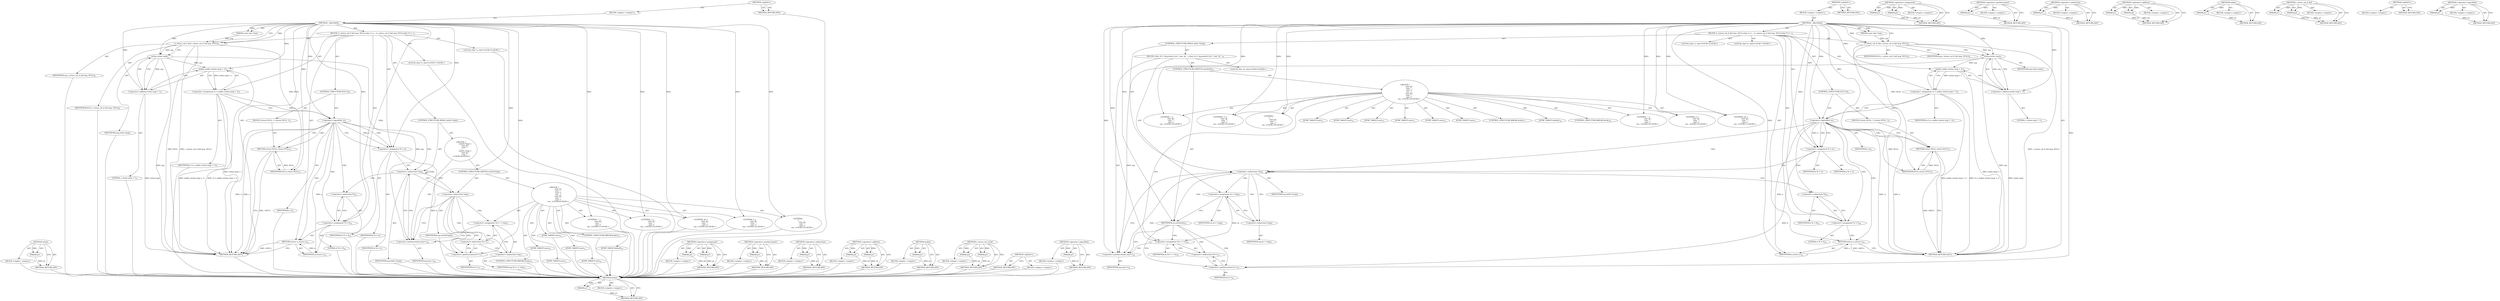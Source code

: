 digraph "&lt;operator&gt;.logicalNot" {
vulnerable_107 [label=<(METHOD,strlen)>];
vulnerable_108 [label=<(PARAM,p1)>];
vulnerable_109 [label=<(BLOCK,&lt;empty&gt;,&lt;empty&gt;)>];
vulnerable_110 [label=<(METHOD_RETURN,ANY)>];
vulnerable_6 [label=<(METHOD,&lt;global&gt;)<SUB>1</SUB>>];
vulnerable_7 [label=<(BLOCK,&lt;empty&gt;,&lt;empty&gt;)<SUB>1</SUB>>];
vulnerable_8 [label=<(METHOD,__filterShell)<SUB>1</SUB>>];
vulnerable_9 [label=<(PARAM,const char *arg)<SUB>1</SUB>>];
vulnerable_10 [label=<(BLOCK,{
	r_return_val_if_fail (arg, NULL);
	char *a =...,{
	r_return_val_if_fail (arg, NULL);
	char *a =...)<SUB>1</SUB>>];
vulnerable_11 [label=<(r_return_val_if_fail,r_return_val_if_fail (arg, NULL))<SUB>2</SUB>>];
vulnerable_12 [label=<(IDENTIFIER,arg,r_return_val_if_fail (arg, NULL))<SUB>2</SUB>>];
vulnerable_13 [label=<(IDENTIFIER,NULL,r_return_val_if_fail (arg, NULL))<SUB>2</SUB>>];
vulnerable_14 [label="<(LOCAL,char* a: char*)<SUB>3</SUB>>"];
vulnerable_15 [label=<(&lt;operator&gt;.assignment,*a = malloc (strlen (arg) + 1))<SUB>3</SUB>>];
vulnerable_16 [label=<(IDENTIFIER,a,*a = malloc (strlen (arg) + 1))<SUB>3</SUB>>];
vulnerable_17 [label=<(malloc,malloc (strlen (arg) + 1))<SUB>3</SUB>>];
vulnerable_18 [label=<(&lt;operator&gt;.addition,strlen (arg) + 1)<SUB>3</SUB>>];
vulnerable_19 [label=<(strlen,strlen (arg))<SUB>3</SUB>>];
vulnerable_20 [label=<(IDENTIFIER,arg,strlen (arg))<SUB>3</SUB>>];
vulnerable_21 [label=<(LITERAL,1,strlen (arg) + 1)<SUB>3</SUB>>];
vulnerable_22 [label=<(CONTROL_STRUCTURE,IF,if (!a))<SUB>4</SUB>>];
vulnerable_23 [label=<(&lt;operator&gt;.logicalNot,!a)<SUB>4</SUB>>];
vulnerable_24 [label=<(IDENTIFIER,a,!a)<SUB>4</SUB>>];
vulnerable_25 [label=<(BLOCK,{
		return NULL;
 	},{
		return NULL;
 	})<SUB>4</SUB>>];
vulnerable_26 [label=<(RETURN,return NULL;,return NULL;)<SUB>5</SUB>>];
vulnerable_27 [label=<(IDENTIFIER,NULL,return NULL;)<SUB>5</SUB>>];
vulnerable_28 [label="<(LOCAL,char* b: char*)<SUB>7</SUB>>"];
vulnerable_29 [label=<(&lt;operator&gt;.assignment,*b = a)<SUB>7</SUB>>];
vulnerable_30 [label=<(IDENTIFIER,b,*b = a)<SUB>7</SUB>>];
vulnerable_31 [label=<(IDENTIFIER,a,*b = a)<SUB>7</SUB>>];
vulnerable_32 [label=<(CONTROL_STRUCTURE,WHILE,while (*arg))<SUB>8</SUB>>];
vulnerable_33 [label=<(&lt;operator&gt;.indirection,*arg)<SUB>8</SUB>>];
vulnerable_34 [label=<(IDENTIFIER,arg,while (*arg))<SUB>8</SUB>>];
vulnerable_35 [label="<(BLOCK,{
		switch (*arg) {
 		case '@':
 		case '`':
 ...,{
		switch (*arg) {
 		case '@':
 		case '`':
 ...)<SUB>8</SUB>>"];
vulnerable_36 [label=<(CONTROL_STRUCTURE,SWITCH,switch(*arg))<SUB>9</SUB>>];
vulnerable_37 [label=<(&lt;operator&gt;.indirection,*arg)<SUB>9</SUB>>];
vulnerable_38 [label=<(IDENTIFIER,arg,switch(*arg))<SUB>9</SUB>>];
vulnerable_39 [label="<(BLOCK,{
 		case '@':
 		case '`':
 		case '|':
 		cas...,{
 		case '@':
 		case '`':
 		case '|':
 		cas...)<SUB>9</SUB>>"];
vulnerable_40 [label=<(JUMP_TARGET,case)<SUB>10</SUB>>];
vulnerable_41 [label="<(LITERAL,'@',{
 		case '@':
 		case '`':
 		case '|':
 		cas...)<SUB>10</SUB>>"];
vulnerable_42 [label=<(JUMP_TARGET,case)<SUB>11</SUB>>];
vulnerable_43 [label="<(LITERAL,'`',{
 		case '@':
 		case '`':
 		case '|':
 		cas...)<SUB>11</SUB>>"];
vulnerable_44 [label=<(JUMP_TARGET,case)<SUB>12</SUB>>];
vulnerable_45 [label="<(LITERAL,'|',{
 		case '@':
 		case '`':
 		case '|':
 		cas...)<SUB>12</SUB>>"];
vulnerable_46 [label=<(JUMP_TARGET,case)<SUB>13</SUB>>];
vulnerable_47 [label="<(LITERAL,';',{
 		case '@':
 		case '`':
 		case '|':
 		cas...)<SUB>13</SUB>>"];
vulnerable_48 [label=<(JUMP_TARGET,case)<SUB>14</SUB>>];
vulnerable_49 [label="<(LITERAL,'\n',{
 		case '@':
 		case '`':
 		case '|':
 		cas...)<SUB>14</SUB>>"];
vulnerable_50 [label=<(CONTROL_STRUCTURE,BREAK,break;)<SUB>15</SUB>>];
vulnerable_51 [label=<(JUMP_TARGET,default)<SUB>16</SUB>>];
vulnerable_52 [label=<(&lt;operator&gt;.assignment,*b++ = *arg)<SUB>17</SUB>>];
vulnerable_53 [label=<(&lt;operator&gt;.indirection,*b++)<SUB>17</SUB>>];
vulnerable_54 [label=<(&lt;operator&gt;.postIncrement,b++)<SUB>17</SUB>>];
vulnerable_55 [label=<(IDENTIFIER,b,b++)<SUB>17</SUB>>];
vulnerable_56 [label=<(&lt;operator&gt;.indirection,*arg)<SUB>17</SUB>>];
vulnerable_57 [label=<(IDENTIFIER,arg,*b++ = *arg)<SUB>17</SUB>>];
vulnerable_58 [label=<(CONTROL_STRUCTURE,BREAK,break;)<SUB>18</SUB>>];
vulnerable_59 [label=<(&lt;operator&gt;.postIncrement,arg++)<SUB>20</SUB>>];
vulnerable_60 [label=<(IDENTIFIER,arg,arg++)<SUB>20</SUB>>];
vulnerable_61 [label=<(&lt;operator&gt;.assignment,*b = 0)<SUB>22</SUB>>];
vulnerable_62 [label=<(&lt;operator&gt;.indirection,*b)<SUB>22</SUB>>];
vulnerable_63 [label=<(IDENTIFIER,b,*b = 0)<SUB>22</SUB>>];
vulnerable_64 [label=<(LITERAL,0,*b = 0)<SUB>22</SUB>>];
vulnerable_65 [label=<(RETURN,return a;,return a;)<SUB>23</SUB>>];
vulnerable_66 [label=<(IDENTIFIER,a,return a;)<SUB>23</SUB>>];
vulnerable_67 [label=<(METHOD_RETURN,char*)<SUB>1</SUB>>];
vulnerable_69 [label=<(METHOD_RETURN,ANY)<SUB>1</SUB>>];
vulnerable_93 [label=<(METHOD,&lt;operator&gt;.assignment)>];
vulnerable_94 [label=<(PARAM,p1)>];
vulnerable_95 [label=<(PARAM,p2)>];
vulnerable_96 [label=<(BLOCK,&lt;empty&gt;,&lt;empty&gt;)>];
vulnerable_97 [label=<(METHOD_RETURN,ANY)>];
vulnerable_119 [label=<(METHOD,&lt;operator&gt;.postIncrement)>];
vulnerable_120 [label=<(PARAM,p1)>];
vulnerable_121 [label=<(BLOCK,&lt;empty&gt;,&lt;empty&gt;)>];
vulnerable_122 [label=<(METHOD_RETURN,ANY)>];
vulnerable_115 [label=<(METHOD,&lt;operator&gt;.indirection)>];
vulnerable_116 [label=<(PARAM,p1)>];
vulnerable_117 [label=<(BLOCK,&lt;empty&gt;,&lt;empty&gt;)>];
vulnerable_118 [label=<(METHOD_RETURN,ANY)>];
vulnerable_102 [label=<(METHOD,&lt;operator&gt;.addition)>];
vulnerable_103 [label=<(PARAM,p1)>];
vulnerable_104 [label=<(PARAM,p2)>];
vulnerable_105 [label=<(BLOCK,&lt;empty&gt;,&lt;empty&gt;)>];
vulnerable_106 [label=<(METHOD_RETURN,ANY)>];
vulnerable_98 [label=<(METHOD,malloc)>];
vulnerable_99 [label=<(PARAM,p1)>];
vulnerable_100 [label=<(BLOCK,&lt;empty&gt;,&lt;empty&gt;)>];
vulnerable_101 [label=<(METHOD_RETURN,ANY)>];
vulnerable_88 [label=<(METHOD,r_return_val_if_fail)>];
vulnerable_89 [label=<(PARAM,p1)>];
vulnerable_90 [label=<(PARAM,p2)>];
vulnerable_91 [label=<(BLOCK,&lt;empty&gt;,&lt;empty&gt;)>];
vulnerable_92 [label=<(METHOD_RETURN,ANY)>];
vulnerable_82 [label=<(METHOD,&lt;global&gt;)<SUB>1</SUB>>];
vulnerable_83 [label=<(BLOCK,&lt;empty&gt;,&lt;empty&gt;)>];
vulnerable_84 [label=<(METHOD_RETURN,ANY)>];
vulnerable_111 [label=<(METHOD,&lt;operator&gt;.logicalNot)>];
vulnerable_112 [label=<(PARAM,p1)>];
vulnerable_113 [label=<(BLOCK,&lt;empty&gt;,&lt;empty&gt;)>];
vulnerable_114 [label=<(METHOD_RETURN,ANY)>];
fixed_112 [label=<(METHOD,strlen)>];
fixed_113 [label=<(PARAM,p1)>];
fixed_114 [label=<(BLOCK,&lt;empty&gt;,&lt;empty&gt;)>];
fixed_115 [label=<(METHOD_RETURN,ANY)>];
fixed_6 [label=<(METHOD,&lt;global&gt;)<SUB>1</SUB>>];
fixed_7 [label=<(BLOCK,&lt;empty&gt;,&lt;empty&gt;)<SUB>1</SUB>>];
fixed_8 [label=<(METHOD,__filterShell)<SUB>1</SUB>>];
fixed_9 [label=<(PARAM,const char *arg)<SUB>1</SUB>>];
fixed_10 [label=<(BLOCK,{
	r_return_val_if_fail (arg, NULL);
	char *a =...,{
	r_return_val_if_fail (arg, NULL);
	char *a =...)<SUB>1</SUB>>];
fixed_11 [label=<(r_return_val_if_fail,r_return_val_if_fail (arg, NULL))<SUB>2</SUB>>];
fixed_12 [label=<(IDENTIFIER,arg,r_return_val_if_fail (arg, NULL))<SUB>2</SUB>>];
fixed_13 [label=<(IDENTIFIER,NULL,r_return_val_if_fail (arg, NULL))<SUB>2</SUB>>];
fixed_14 [label="<(LOCAL,char* a: char*)<SUB>3</SUB>>"];
fixed_15 [label=<(&lt;operator&gt;.assignment,*a = malloc (strlen (arg) + 1))<SUB>3</SUB>>];
fixed_16 [label=<(IDENTIFIER,a,*a = malloc (strlen (arg) + 1))<SUB>3</SUB>>];
fixed_17 [label=<(malloc,malloc (strlen (arg) + 1))<SUB>3</SUB>>];
fixed_18 [label=<(&lt;operator&gt;.addition,strlen (arg) + 1)<SUB>3</SUB>>];
fixed_19 [label=<(strlen,strlen (arg))<SUB>3</SUB>>];
fixed_20 [label=<(IDENTIFIER,arg,strlen (arg))<SUB>3</SUB>>];
fixed_21 [label=<(LITERAL,1,strlen (arg) + 1)<SUB>3</SUB>>];
fixed_22 [label=<(CONTROL_STRUCTURE,IF,if (!a))<SUB>4</SUB>>];
fixed_23 [label=<(&lt;operator&gt;.logicalNot,!a)<SUB>4</SUB>>];
fixed_24 [label=<(IDENTIFIER,a,!a)<SUB>4</SUB>>];
fixed_25 [label=<(BLOCK,{
		return NULL;
 	},{
		return NULL;
 	})<SUB>4</SUB>>];
fixed_26 [label=<(RETURN,return NULL;,return NULL;)<SUB>5</SUB>>];
fixed_27 [label=<(IDENTIFIER,NULL,return NULL;)<SUB>5</SUB>>];
fixed_28 [label="<(LOCAL,char* b: char*)<SUB>7</SUB>>"];
fixed_29 [label=<(&lt;operator&gt;.assignment,*b = a)<SUB>7</SUB>>];
fixed_30 [label=<(IDENTIFIER,b,*b = a)<SUB>7</SUB>>];
fixed_31 [label=<(IDENTIFIER,a,*b = a)<SUB>7</SUB>>];
fixed_32 [label=<(CONTROL_STRUCTURE,WHILE,while (*arg))<SUB>8</SUB>>];
fixed_33 [label=<(&lt;operator&gt;.indirection,*arg)<SUB>8</SUB>>];
fixed_34 [label=<(IDENTIFIER,arg,while (*arg))<SUB>8</SUB>>];
fixed_35 [label=<(BLOCK,{
		char ch = *arg;
		switch (ch) {
 		case '@'...,{
		char ch = *arg;
		switch (ch) {
 		case '@'...)<SUB>8</SUB>>];
fixed_36 [label="<(LOCAL,char ch: char)<SUB>9</SUB>>"];
fixed_37 [label=<(&lt;operator&gt;.assignment,ch = *arg)<SUB>9</SUB>>];
fixed_38 [label=<(IDENTIFIER,ch,ch = *arg)<SUB>9</SUB>>];
fixed_39 [label=<(&lt;operator&gt;.indirection,*arg)<SUB>9</SUB>>];
fixed_40 [label=<(IDENTIFIER,arg,ch = *arg)<SUB>9</SUB>>];
fixed_41 [label=<(CONTROL_STRUCTURE,SWITCH,switch(ch))<SUB>10</SUB>>];
fixed_42 [label=<(IDENTIFIER,ch,switch(ch))<SUB>10</SUB>>];
fixed_43 [label="<(BLOCK,{
 		case '@':
 		case '`':
 		case '|':
 		cas...,{
 		case '@':
 		case '`':
 		case '|':
 		cas...)<SUB>10</SUB>>"];
fixed_44 [label=<(JUMP_TARGET,case)<SUB>11</SUB>>];
fixed_45 [label="<(LITERAL,'@',{
 		case '@':
 		case '`':
 		case '|':
 		cas...)<SUB>11</SUB>>"];
fixed_46 [label=<(JUMP_TARGET,case)<SUB>12</SUB>>];
fixed_47 [label="<(LITERAL,'`',{
 		case '@':
 		case '`':
 		case '|':
 		cas...)<SUB>12</SUB>>"];
fixed_48 [label=<(JUMP_TARGET,case)<SUB>13</SUB>>];
fixed_49 [label="<(LITERAL,'|',{
 		case '@':
 		case '`':
 		case '|':
 		cas...)<SUB>13</SUB>>"];
fixed_50 [label=<(JUMP_TARGET,case)<SUB>14</SUB>>];
fixed_51 [label="<(LITERAL,';',{
 		case '@':
 		case '`':
 		case '|':
 		cas...)<SUB>14</SUB>>"];
fixed_52 [label=<(JUMP_TARGET,case)<SUB>15</SUB>>];
fixed_53 [label="<(LITERAL,'=',{
 		case '@':
 		case '`':
 		case '|':
 		cas...)<SUB>15</SUB>>"];
fixed_54 [label=<(JUMP_TARGET,case)<SUB>16</SUB>>];
fixed_55 [label="<(LITERAL,'\n',{
 		case '@':
 		case '`':
 		case '|':
 		cas...)<SUB>16</SUB>>"];
fixed_56 [label=<(CONTROL_STRUCTURE,BREAK,break;)<SUB>17</SUB>>];
fixed_57 [label=<(JUMP_TARGET,default)<SUB>18</SUB>>];
fixed_58 [label=<(&lt;operator&gt;.assignment,*b++ = ch)<SUB>19</SUB>>];
fixed_59 [label=<(&lt;operator&gt;.indirection,*b++)<SUB>19</SUB>>];
fixed_60 [label=<(&lt;operator&gt;.postIncrement,b++)<SUB>19</SUB>>];
fixed_61 [label=<(IDENTIFIER,b,b++)<SUB>19</SUB>>];
fixed_62 [label=<(IDENTIFIER,ch,*b++ = ch)<SUB>19</SUB>>];
fixed_63 [label=<(CONTROL_STRUCTURE,BREAK,break;)<SUB>20</SUB>>];
fixed_64 [label=<(&lt;operator&gt;.postIncrement,arg++)<SUB>22</SUB>>];
fixed_65 [label=<(IDENTIFIER,arg,arg++)<SUB>22</SUB>>];
fixed_66 [label=<(&lt;operator&gt;.assignment,*b = 0)<SUB>24</SUB>>];
fixed_67 [label=<(&lt;operator&gt;.indirection,*b)<SUB>24</SUB>>];
fixed_68 [label=<(IDENTIFIER,b,*b = 0)<SUB>24</SUB>>];
fixed_69 [label=<(LITERAL,0,*b = 0)<SUB>24</SUB>>];
fixed_70 [label=<(RETURN,return a;,return a;)<SUB>25</SUB>>];
fixed_71 [label=<(IDENTIFIER,a,return a;)<SUB>25</SUB>>];
fixed_72 [label=<(METHOD_RETURN,char*)<SUB>1</SUB>>];
fixed_74 [label=<(METHOD_RETURN,ANY)<SUB>1</SUB>>];
fixed_98 [label=<(METHOD,&lt;operator&gt;.assignment)>];
fixed_99 [label=<(PARAM,p1)>];
fixed_100 [label=<(PARAM,p2)>];
fixed_101 [label=<(BLOCK,&lt;empty&gt;,&lt;empty&gt;)>];
fixed_102 [label=<(METHOD_RETURN,ANY)>];
fixed_124 [label=<(METHOD,&lt;operator&gt;.postIncrement)>];
fixed_125 [label=<(PARAM,p1)>];
fixed_126 [label=<(BLOCK,&lt;empty&gt;,&lt;empty&gt;)>];
fixed_127 [label=<(METHOD_RETURN,ANY)>];
fixed_120 [label=<(METHOD,&lt;operator&gt;.indirection)>];
fixed_121 [label=<(PARAM,p1)>];
fixed_122 [label=<(BLOCK,&lt;empty&gt;,&lt;empty&gt;)>];
fixed_123 [label=<(METHOD_RETURN,ANY)>];
fixed_107 [label=<(METHOD,&lt;operator&gt;.addition)>];
fixed_108 [label=<(PARAM,p1)>];
fixed_109 [label=<(PARAM,p2)>];
fixed_110 [label=<(BLOCK,&lt;empty&gt;,&lt;empty&gt;)>];
fixed_111 [label=<(METHOD_RETURN,ANY)>];
fixed_103 [label=<(METHOD,malloc)>];
fixed_104 [label=<(PARAM,p1)>];
fixed_105 [label=<(BLOCK,&lt;empty&gt;,&lt;empty&gt;)>];
fixed_106 [label=<(METHOD_RETURN,ANY)>];
fixed_93 [label=<(METHOD,r_return_val_if_fail)>];
fixed_94 [label=<(PARAM,p1)>];
fixed_95 [label=<(PARAM,p2)>];
fixed_96 [label=<(BLOCK,&lt;empty&gt;,&lt;empty&gt;)>];
fixed_97 [label=<(METHOD_RETURN,ANY)>];
fixed_87 [label=<(METHOD,&lt;global&gt;)<SUB>1</SUB>>];
fixed_88 [label=<(BLOCK,&lt;empty&gt;,&lt;empty&gt;)>];
fixed_89 [label=<(METHOD_RETURN,ANY)>];
fixed_116 [label=<(METHOD,&lt;operator&gt;.logicalNot)>];
fixed_117 [label=<(PARAM,p1)>];
fixed_118 [label=<(BLOCK,&lt;empty&gt;,&lt;empty&gt;)>];
fixed_119 [label=<(METHOD_RETURN,ANY)>];
vulnerable_107 -> vulnerable_108  [key=0, label="AST: "];
vulnerable_107 -> vulnerable_108  [key=1, label="DDG: "];
vulnerable_107 -> vulnerable_109  [key=0, label="AST: "];
vulnerable_107 -> vulnerable_110  [key=0, label="AST: "];
vulnerable_107 -> vulnerable_110  [key=1, label="CFG: "];
vulnerable_108 -> vulnerable_110  [key=0, label="DDG: p1"];
vulnerable_109 -> fixed_112  [key=0];
vulnerable_110 -> fixed_112  [key=0];
vulnerable_6 -> vulnerable_7  [key=0, label="AST: "];
vulnerable_6 -> vulnerable_69  [key=0, label="AST: "];
vulnerable_6 -> vulnerable_69  [key=1, label="CFG: "];
vulnerable_7 -> vulnerable_8  [key=0, label="AST: "];
vulnerable_8 -> vulnerable_9  [key=0, label="AST: "];
vulnerable_8 -> vulnerable_9  [key=1, label="DDG: "];
vulnerable_8 -> vulnerable_10  [key=0, label="AST: "];
vulnerable_8 -> vulnerable_67  [key=0, label="AST: "];
vulnerable_8 -> vulnerable_11  [key=0, label="CFG: "];
vulnerable_8 -> vulnerable_11  [key=1, label="DDG: "];
vulnerable_8 -> vulnerable_29  [key=0, label="DDG: "];
vulnerable_8 -> vulnerable_61  [key=0, label="DDG: "];
vulnerable_8 -> vulnerable_66  [key=0, label="DDG: "];
vulnerable_8 -> vulnerable_17  [key=0, label="DDG: "];
vulnerable_8 -> vulnerable_23  [key=0, label="DDG: "];
vulnerable_8 -> vulnerable_18  [key=0, label="DDG: "];
vulnerable_8 -> vulnerable_27  [key=0, label="DDG: "];
vulnerable_8 -> vulnerable_59  [key=0, label="DDG: "];
vulnerable_8 -> vulnerable_19  [key=0, label="DDG: "];
vulnerable_8 -> vulnerable_41  [key=0, label="DDG: "];
vulnerable_8 -> vulnerable_43  [key=0, label="DDG: "];
vulnerable_8 -> vulnerable_45  [key=0, label="DDG: "];
vulnerable_8 -> vulnerable_47  [key=0, label="DDG: "];
vulnerable_8 -> vulnerable_49  [key=0, label="DDG: "];
vulnerable_8 -> vulnerable_54  [key=0, label="DDG: "];
vulnerable_9 -> vulnerable_11  [key=0, label="DDG: arg"];
vulnerable_10 -> vulnerable_11  [key=0, label="AST: "];
vulnerable_10 -> vulnerable_14  [key=0, label="AST: "];
vulnerable_10 -> vulnerable_15  [key=0, label="AST: "];
vulnerable_10 -> vulnerable_22  [key=0, label="AST: "];
vulnerable_10 -> vulnerable_28  [key=0, label="AST: "];
vulnerable_10 -> vulnerable_29  [key=0, label="AST: "];
vulnerable_10 -> vulnerable_32  [key=0, label="AST: "];
vulnerable_10 -> vulnerable_61  [key=0, label="AST: "];
vulnerable_10 -> vulnerable_65  [key=0, label="AST: "];
vulnerable_11 -> vulnerable_12  [key=0, label="AST: "];
vulnerable_11 -> vulnerable_13  [key=0, label="AST: "];
vulnerable_11 -> vulnerable_19  [key=0, label="CFG: "];
vulnerable_11 -> vulnerable_19  [key=1, label="DDG: arg"];
vulnerable_11 -> vulnerable_67  [key=0, label="DDG: NULL"];
vulnerable_11 -> vulnerable_67  [key=1, label="DDG: r_return_val_if_fail (arg, NULL)"];
vulnerable_11 -> vulnerable_27  [key=0, label="DDG: NULL"];
vulnerable_12 -> fixed_112  [key=0];
vulnerable_13 -> fixed_112  [key=0];
vulnerable_14 -> fixed_112  [key=0];
vulnerable_15 -> vulnerable_16  [key=0, label="AST: "];
vulnerable_15 -> vulnerable_17  [key=0, label="AST: "];
vulnerable_15 -> vulnerable_23  [key=0, label="CFG: "];
vulnerable_15 -> vulnerable_23  [key=1, label="DDG: a"];
vulnerable_15 -> vulnerable_67  [key=0, label="DDG: malloc (strlen (arg) + 1)"];
vulnerable_15 -> vulnerable_67  [key=1, label="DDG: *a = malloc (strlen (arg) + 1)"];
vulnerable_16 -> fixed_112  [key=0];
vulnerable_17 -> vulnerable_18  [key=0, label="AST: "];
vulnerable_17 -> vulnerable_15  [key=0, label="CFG: "];
vulnerable_17 -> vulnerable_15  [key=1, label="DDG: strlen (arg) + 1"];
vulnerable_17 -> vulnerable_67  [key=0, label="DDG: strlen (arg) + 1"];
vulnerable_18 -> vulnerable_19  [key=0, label="AST: "];
vulnerable_18 -> vulnerable_21  [key=0, label="AST: "];
vulnerable_18 -> vulnerable_17  [key=0, label="CFG: "];
vulnerable_18 -> vulnerable_67  [key=0, label="DDG: strlen (arg)"];
vulnerable_19 -> vulnerable_20  [key=0, label="AST: "];
vulnerable_19 -> vulnerable_18  [key=0, label="CFG: "];
vulnerable_19 -> vulnerable_18  [key=1, label="DDG: arg"];
vulnerable_19 -> vulnerable_67  [key=0, label="DDG: arg"];
vulnerable_19 -> vulnerable_17  [key=0, label="DDG: arg"];
vulnerable_19 -> vulnerable_59  [key=0, label="DDG: arg"];
vulnerable_20 -> fixed_112  [key=0];
vulnerable_21 -> fixed_112  [key=0];
vulnerable_22 -> vulnerable_23  [key=0, label="AST: "];
vulnerable_22 -> vulnerable_25  [key=0, label="AST: "];
vulnerable_23 -> vulnerable_24  [key=0, label="AST: "];
vulnerable_23 -> vulnerable_26  [key=0, label="CFG: "];
vulnerable_23 -> vulnerable_26  [key=1, label="CDG: "];
vulnerable_23 -> vulnerable_29  [key=0, label="CFG: "];
vulnerable_23 -> vulnerable_29  [key=1, label="DDG: a"];
vulnerable_23 -> vulnerable_29  [key=2, label="CDG: "];
vulnerable_23 -> vulnerable_67  [key=0, label="DDG: a"];
vulnerable_23 -> vulnerable_67  [key=1, label="DDG: !a"];
vulnerable_23 -> vulnerable_66  [key=0, label="DDG: a"];
vulnerable_23 -> vulnerable_33  [key=0, label="CDG: "];
vulnerable_23 -> vulnerable_61  [key=0, label="CDG: "];
vulnerable_23 -> vulnerable_65  [key=0, label="CDG: "];
vulnerable_23 -> vulnerable_62  [key=0, label="CDG: "];
vulnerable_24 -> fixed_112  [key=0];
vulnerable_25 -> vulnerable_26  [key=0, label="AST: "];
vulnerable_26 -> vulnerable_27  [key=0, label="AST: "];
vulnerable_26 -> vulnerable_67  [key=0, label="CFG: "];
vulnerable_26 -> vulnerable_67  [key=1, label="DDG: &lt;RET&gt;"];
vulnerable_27 -> vulnerable_26  [key=0, label="DDG: NULL"];
vulnerable_28 -> fixed_112  [key=0];
vulnerable_29 -> vulnerable_30  [key=0, label="AST: "];
vulnerable_29 -> vulnerable_31  [key=0, label="AST: "];
vulnerable_29 -> vulnerable_33  [key=0, label="CFG: "];
vulnerable_29 -> vulnerable_54  [key=0, label="DDG: b"];
vulnerable_30 -> fixed_112  [key=0];
vulnerable_31 -> fixed_112  [key=0];
vulnerable_32 -> vulnerable_33  [key=0, label="AST: "];
vulnerable_32 -> vulnerable_35  [key=0, label="AST: "];
vulnerable_33 -> vulnerable_34  [key=0, label="AST: "];
vulnerable_33 -> vulnerable_37  [key=0, label="CFG: "];
vulnerable_33 -> vulnerable_37  [key=1, label="CDG: "];
vulnerable_33 -> vulnerable_62  [key=0, label="CFG: "];
vulnerable_33 -> vulnerable_33  [key=0, label="CDG: "];
vulnerable_33 -> vulnerable_59  [key=0, label="CDG: "];
vulnerable_34 -> fixed_112  [key=0];
vulnerable_35 -> vulnerable_36  [key=0, label="AST: "];
vulnerable_35 -> vulnerable_59  [key=0, label="AST: "];
vulnerable_36 -> vulnerable_37  [key=0, label="AST: "];
vulnerable_36 -> vulnerable_39  [key=0, label="AST: "];
vulnerable_37 -> vulnerable_38  [key=0, label="AST: "];
vulnerable_37 -> vulnerable_59  [key=0, label="CFG: "];
vulnerable_37 -> vulnerable_54  [key=0, label="CFG: "];
vulnerable_37 -> vulnerable_54  [key=1, label="CDG: "];
vulnerable_37 -> vulnerable_52  [key=0, label="CDG: "];
vulnerable_37 -> vulnerable_53  [key=0, label="CDG: "];
vulnerable_37 -> vulnerable_56  [key=0, label="CDG: "];
vulnerable_38 -> fixed_112  [key=0];
vulnerable_39 -> vulnerable_40  [key=0, label="AST: "];
vulnerable_39 -> vulnerable_41  [key=0, label="AST: "];
vulnerable_39 -> vulnerable_42  [key=0, label="AST: "];
vulnerable_39 -> vulnerable_43  [key=0, label="AST: "];
vulnerable_39 -> vulnerable_44  [key=0, label="AST: "];
vulnerable_39 -> vulnerable_45  [key=0, label="AST: "];
vulnerable_39 -> vulnerable_46  [key=0, label="AST: "];
vulnerable_39 -> vulnerable_47  [key=0, label="AST: "];
vulnerable_39 -> vulnerable_48  [key=0, label="AST: "];
vulnerable_39 -> vulnerable_49  [key=0, label="AST: "];
vulnerable_39 -> vulnerable_50  [key=0, label="AST: "];
vulnerable_39 -> vulnerable_51  [key=0, label="AST: "];
vulnerable_39 -> vulnerable_52  [key=0, label="AST: "];
vulnerable_39 -> vulnerable_58  [key=0, label="AST: "];
vulnerable_40 -> fixed_112  [key=0];
vulnerable_41 -> fixed_112  [key=0];
vulnerable_42 -> fixed_112  [key=0];
vulnerable_43 -> fixed_112  [key=0];
vulnerable_44 -> fixed_112  [key=0];
vulnerable_45 -> fixed_112  [key=0];
vulnerable_46 -> fixed_112  [key=0];
vulnerable_47 -> fixed_112  [key=0];
vulnerable_48 -> fixed_112  [key=0];
vulnerable_49 -> fixed_112  [key=0];
vulnerable_50 -> fixed_112  [key=0];
vulnerable_51 -> fixed_112  [key=0];
vulnerable_52 -> vulnerable_53  [key=0, label="AST: "];
vulnerable_52 -> vulnerable_56  [key=0, label="AST: "];
vulnerable_52 -> vulnerable_59  [key=0, label="CFG: "];
vulnerable_53 -> vulnerable_54  [key=0, label="AST: "];
vulnerable_53 -> vulnerable_56  [key=0, label="CFG: "];
vulnerable_54 -> vulnerable_55  [key=0, label="AST: "];
vulnerable_54 -> vulnerable_53  [key=0, label="CFG: "];
vulnerable_55 -> fixed_112  [key=0];
vulnerable_56 -> vulnerable_57  [key=0, label="AST: "];
vulnerable_56 -> vulnerable_52  [key=0, label="CFG: "];
vulnerable_57 -> fixed_112  [key=0];
vulnerable_58 -> fixed_112  [key=0];
vulnerable_59 -> vulnerable_60  [key=0, label="AST: "];
vulnerable_59 -> vulnerable_33  [key=0, label="CFG: "];
vulnerable_60 -> fixed_112  [key=0];
vulnerable_61 -> vulnerable_62  [key=0, label="AST: "];
vulnerable_61 -> vulnerable_64  [key=0, label="AST: "];
vulnerable_61 -> vulnerable_65  [key=0, label="CFG: "];
vulnerable_62 -> vulnerable_63  [key=0, label="AST: "];
vulnerable_62 -> vulnerable_61  [key=0, label="CFG: "];
vulnerable_63 -> fixed_112  [key=0];
vulnerable_64 -> fixed_112  [key=0];
vulnerable_65 -> vulnerable_66  [key=0, label="AST: "];
vulnerable_65 -> vulnerable_67  [key=0, label="CFG: "];
vulnerable_65 -> vulnerable_67  [key=1, label="DDG: &lt;RET&gt;"];
vulnerable_66 -> vulnerable_65  [key=0, label="DDG: a"];
vulnerable_67 -> fixed_112  [key=0];
vulnerable_69 -> fixed_112  [key=0];
vulnerable_93 -> vulnerable_94  [key=0, label="AST: "];
vulnerable_93 -> vulnerable_94  [key=1, label="DDG: "];
vulnerable_93 -> vulnerable_96  [key=0, label="AST: "];
vulnerable_93 -> vulnerable_95  [key=0, label="AST: "];
vulnerable_93 -> vulnerable_95  [key=1, label="DDG: "];
vulnerable_93 -> vulnerable_97  [key=0, label="AST: "];
vulnerable_93 -> vulnerable_97  [key=1, label="CFG: "];
vulnerable_94 -> vulnerable_97  [key=0, label="DDG: p1"];
vulnerable_95 -> vulnerable_97  [key=0, label="DDG: p2"];
vulnerable_96 -> fixed_112  [key=0];
vulnerable_97 -> fixed_112  [key=0];
vulnerable_119 -> vulnerable_120  [key=0, label="AST: "];
vulnerable_119 -> vulnerable_120  [key=1, label="DDG: "];
vulnerable_119 -> vulnerable_121  [key=0, label="AST: "];
vulnerable_119 -> vulnerable_122  [key=0, label="AST: "];
vulnerable_119 -> vulnerable_122  [key=1, label="CFG: "];
vulnerable_120 -> vulnerable_122  [key=0, label="DDG: p1"];
vulnerable_121 -> fixed_112  [key=0];
vulnerable_122 -> fixed_112  [key=0];
vulnerable_115 -> vulnerable_116  [key=0, label="AST: "];
vulnerable_115 -> vulnerable_116  [key=1, label="DDG: "];
vulnerable_115 -> vulnerable_117  [key=0, label="AST: "];
vulnerable_115 -> vulnerable_118  [key=0, label="AST: "];
vulnerable_115 -> vulnerable_118  [key=1, label="CFG: "];
vulnerable_116 -> vulnerable_118  [key=0, label="DDG: p1"];
vulnerable_117 -> fixed_112  [key=0];
vulnerable_118 -> fixed_112  [key=0];
vulnerable_102 -> vulnerable_103  [key=0, label="AST: "];
vulnerable_102 -> vulnerable_103  [key=1, label="DDG: "];
vulnerable_102 -> vulnerable_105  [key=0, label="AST: "];
vulnerable_102 -> vulnerable_104  [key=0, label="AST: "];
vulnerable_102 -> vulnerable_104  [key=1, label="DDG: "];
vulnerable_102 -> vulnerable_106  [key=0, label="AST: "];
vulnerable_102 -> vulnerable_106  [key=1, label="CFG: "];
vulnerable_103 -> vulnerable_106  [key=0, label="DDG: p1"];
vulnerable_104 -> vulnerable_106  [key=0, label="DDG: p2"];
vulnerable_105 -> fixed_112  [key=0];
vulnerable_106 -> fixed_112  [key=0];
vulnerable_98 -> vulnerable_99  [key=0, label="AST: "];
vulnerable_98 -> vulnerable_99  [key=1, label="DDG: "];
vulnerable_98 -> vulnerable_100  [key=0, label="AST: "];
vulnerable_98 -> vulnerable_101  [key=0, label="AST: "];
vulnerable_98 -> vulnerable_101  [key=1, label="CFG: "];
vulnerable_99 -> vulnerable_101  [key=0, label="DDG: p1"];
vulnerable_100 -> fixed_112  [key=0];
vulnerable_101 -> fixed_112  [key=0];
vulnerable_88 -> vulnerable_89  [key=0, label="AST: "];
vulnerable_88 -> vulnerable_89  [key=1, label="DDG: "];
vulnerable_88 -> vulnerable_91  [key=0, label="AST: "];
vulnerable_88 -> vulnerable_90  [key=0, label="AST: "];
vulnerable_88 -> vulnerable_90  [key=1, label="DDG: "];
vulnerable_88 -> vulnerable_92  [key=0, label="AST: "];
vulnerable_88 -> vulnerable_92  [key=1, label="CFG: "];
vulnerable_89 -> vulnerable_92  [key=0, label="DDG: p1"];
vulnerable_90 -> vulnerable_92  [key=0, label="DDG: p2"];
vulnerable_91 -> fixed_112  [key=0];
vulnerable_92 -> fixed_112  [key=0];
vulnerable_82 -> vulnerable_83  [key=0, label="AST: "];
vulnerable_82 -> vulnerable_84  [key=0, label="AST: "];
vulnerable_82 -> vulnerable_84  [key=1, label="CFG: "];
vulnerable_83 -> fixed_112  [key=0];
vulnerable_84 -> fixed_112  [key=0];
vulnerable_111 -> vulnerable_112  [key=0, label="AST: "];
vulnerable_111 -> vulnerable_112  [key=1, label="DDG: "];
vulnerable_111 -> vulnerable_113  [key=0, label="AST: "];
vulnerable_111 -> vulnerable_114  [key=0, label="AST: "];
vulnerable_111 -> vulnerable_114  [key=1, label="CFG: "];
vulnerable_112 -> vulnerable_114  [key=0, label="DDG: p1"];
vulnerable_113 -> fixed_112  [key=0];
vulnerable_114 -> fixed_112  [key=0];
fixed_112 -> fixed_113  [key=0, label="AST: "];
fixed_112 -> fixed_113  [key=1, label="DDG: "];
fixed_112 -> fixed_114  [key=0, label="AST: "];
fixed_112 -> fixed_115  [key=0, label="AST: "];
fixed_112 -> fixed_115  [key=1, label="CFG: "];
fixed_113 -> fixed_115  [key=0, label="DDG: p1"];
fixed_6 -> fixed_7  [key=0, label="AST: "];
fixed_6 -> fixed_74  [key=0, label="AST: "];
fixed_6 -> fixed_74  [key=1, label="CFG: "];
fixed_7 -> fixed_8  [key=0, label="AST: "];
fixed_8 -> fixed_9  [key=0, label="AST: "];
fixed_8 -> fixed_9  [key=1, label="DDG: "];
fixed_8 -> fixed_10  [key=0, label="AST: "];
fixed_8 -> fixed_72  [key=0, label="AST: "];
fixed_8 -> fixed_11  [key=0, label="CFG: "];
fixed_8 -> fixed_11  [key=1, label="DDG: "];
fixed_8 -> fixed_29  [key=0, label="DDG: "];
fixed_8 -> fixed_66  [key=0, label="DDG: "];
fixed_8 -> fixed_71  [key=0, label="DDG: "];
fixed_8 -> fixed_17  [key=0, label="DDG: "];
fixed_8 -> fixed_23  [key=0, label="DDG: "];
fixed_8 -> fixed_18  [key=0, label="DDG: "];
fixed_8 -> fixed_27  [key=0, label="DDG: "];
fixed_8 -> fixed_42  [key=0, label="DDG: "];
fixed_8 -> fixed_64  [key=0, label="DDG: "];
fixed_8 -> fixed_19  [key=0, label="DDG: "];
fixed_8 -> fixed_45  [key=0, label="DDG: "];
fixed_8 -> fixed_47  [key=0, label="DDG: "];
fixed_8 -> fixed_49  [key=0, label="DDG: "];
fixed_8 -> fixed_51  [key=0, label="DDG: "];
fixed_8 -> fixed_53  [key=0, label="DDG: "];
fixed_8 -> fixed_55  [key=0, label="DDG: "];
fixed_8 -> fixed_58  [key=0, label="DDG: "];
fixed_8 -> fixed_60  [key=0, label="DDG: "];
fixed_9 -> fixed_11  [key=0, label="DDG: arg"];
fixed_10 -> fixed_11  [key=0, label="AST: "];
fixed_10 -> fixed_14  [key=0, label="AST: "];
fixed_10 -> fixed_15  [key=0, label="AST: "];
fixed_10 -> fixed_22  [key=0, label="AST: "];
fixed_10 -> fixed_28  [key=0, label="AST: "];
fixed_10 -> fixed_29  [key=0, label="AST: "];
fixed_10 -> fixed_32  [key=0, label="AST: "];
fixed_10 -> fixed_66  [key=0, label="AST: "];
fixed_10 -> fixed_70  [key=0, label="AST: "];
fixed_11 -> fixed_12  [key=0, label="AST: "];
fixed_11 -> fixed_13  [key=0, label="AST: "];
fixed_11 -> fixed_19  [key=0, label="CFG: "];
fixed_11 -> fixed_19  [key=1, label="DDG: arg"];
fixed_11 -> fixed_72  [key=0, label="DDG: NULL"];
fixed_11 -> fixed_72  [key=1, label="DDG: r_return_val_if_fail (arg, NULL)"];
fixed_11 -> fixed_27  [key=0, label="DDG: NULL"];
fixed_15 -> fixed_16  [key=0, label="AST: "];
fixed_15 -> fixed_17  [key=0, label="AST: "];
fixed_15 -> fixed_23  [key=0, label="CFG: "];
fixed_15 -> fixed_23  [key=1, label="DDG: a"];
fixed_15 -> fixed_72  [key=0, label="DDG: malloc (strlen (arg) + 1)"];
fixed_15 -> fixed_72  [key=1, label="DDG: *a = malloc (strlen (arg) + 1)"];
fixed_17 -> fixed_18  [key=0, label="AST: "];
fixed_17 -> fixed_15  [key=0, label="CFG: "];
fixed_17 -> fixed_15  [key=1, label="DDG: strlen (arg) + 1"];
fixed_17 -> fixed_72  [key=0, label="DDG: strlen (arg) + 1"];
fixed_18 -> fixed_19  [key=0, label="AST: "];
fixed_18 -> fixed_21  [key=0, label="AST: "];
fixed_18 -> fixed_17  [key=0, label="CFG: "];
fixed_18 -> fixed_72  [key=0, label="DDG: strlen (arg)"];
fixed_19 -> fixed_20  [key=0, label="AST: "];
fixed_19 -> fixed_18  [key=0, label="CFG: "];
fixed_19 -> fixed_18  [key=1, label="DDG: arg"];
fixed_19 -> fixed_72  [key=0, label="DDG: arg"];
fixed_19 -> fixed_17  [key=0, label="DDG: arg"];
fixed_19 -> fixed_64  [key=0, label="DDG: arg"];
fixed_22 -> fixed_23  [key=0, label="AST: "];
fixed_22 -> fixed_25  [key=0, label="AST: "];
fixed_23 -> fixed_24  [key=0, label="AST: "];
fixed_23 -> fixed_26  [key=0, label="CFG: "];
fixed_23 -> fixed_26  [key=1, label="CDG: "];
fixed_23 -> fixed_29  [key=0, label="CFG: "];
fixed_23 -> fixed_29  [key=1, label="DDG: a"];
fixed_23 -> fixed_29  [key=2, label="CDG: "];
fixed_23 -> fixed_72  [key=0, label="DDG: a"];
fixed_23 -> fixed_72  [key=1, label="DDG: !a"];
fixed_23 -> fixed_71  [key=0, label="DDG: a"];
fixed_23 -> fixed_33  [key=0, label="CDG: "];
fixed_23 -> fixed_66  [key=0, label="CDG: "];
fixed_23 -> fixed_67  [key=0, label="CDG: "];
fixed_23 -> fixed_70  [key=0, label="CDG: "];
fixed_25 -> fixed_26  [key=0, label="AST: "];
fixed_26 -> fixed_27  [key=0, label="AST: "];
fixed_26 -> fixed_72  [key=0, label="CFG: "];
fixed_26 -> fixed_72  [key=1, label="DDG: &lt;RET&gt;"];
fixed_27 -> fixed_26  [key=0, label="DDG: NULL"];
fixed_29 -> fixed_30  [key=0, label="AST: "];
fixed_29 -> fixed_31  [key=0, label="AST: "];
fixed_29 -> fixed_33  [key=0, label="CFG: "];
fixed_29 -> fixed_60  [key=0, label="DDG: b"];
fixed_32 -> fixed_33  [key=0, label="AST: "];
fixed_32 -> fixed_35  [key=0, label="AST: "];
fixed_33 -> fixed_34  [key=0, label="AST: "];
fixed_33 -> fixed_39  [key=0, label="CFG: "];
fixed_33 -> fixed_39  [key=1, label="CDG: "];
fixed_33 -> fixed_67  [key=0, label="CFG: "];
fixed_33 -> fixed_33  [key=0, label="CDG: "];
fixed_33 -> fixed_64  [key=0, label="CDG: "];
fixed_33 -> fixed_42  [key=0, label="CDG: "];
fixed_33 -> fixed_37  [key=0, label="CDG: "];
fixed_35 -> fixed_36  [key=0, label="AST: "];
fixed_35 -> fixed_37  [key=0, label="AST: "];
fixed_35 -> fixed_41  [key=0, label="AST: "];
fixed_35 -> fixed_64  [key=0, label="AST: "];
fixed_37 -> fixed_38  [key=0, label="AST: "];
fixed_37 -> fixed_39  [key=0, label="AST: "];
fixed_37 -> fixed_42  [key=0, label="CFG: "];
fixed_37 -> fixed_58  [key=0, label="DDG: ch"];
fixed_39 -> fixed_40  [key=0, label="AST: "];
fixed_39 -> fixed_37  [key=0, label="CFG: "];
fixed_41 -> fixed_42  [key=0, label="AST: "];
fixed_41 -> fixed_43  [key=0, label="AST: "];
fixed_42 -> fixed_64  [key=0, label="CFG: "];
fixed_42 -> fixed_60  [key=0, label="CFG: "];
fixed_42 -> fixed_60  [key=1, label="CDG: "];
fixed_42 -> fixed_58  [key=0, label="CDG: "];
fixed_42 -> fixed_59  [key=0, label="CDG: "];
fixed_43 -> fixed_44  [key=0, label="AST: "];
fixed_43 -> fixed_45  [key=0, label="AST: "];
fixed_43 -> fixed_46  [key=0, label="AST: "];
fixed_43 -> fixed_47  [key=0, label="AST: "];
fixed_43 -> fixed_48  [key=0, label="AST: "];
fixed_43 -> fixed_49  [key=0, label="AST: "];
fixed_43 -> fixed_50  [key=0, label="AST: "];
fixed_43 -> fixed_51  [key=0, label="AST: "];
fixed_43 -> fixed_52  [key=0, label="AST: "];
fixed_43 -> fixed_53  [key=0, label="AST: "];
fixed_43 -> fixed_54  [key=0, label="AST: "];
fixed_43 -> fixed_55  [key=0, label="AST: "];
fixed_43 -> fixed_56  [key=0, label="AST: "];
fixed_43 -> fixed_57  [key=0, label="AST: "];
fixed_43 -> fixed_58  [key=0, label="AST: "];
fixed_43 -> fixed_63  [key=0, label="AST: "];
fixed_58 -> fixed_59  [key=0, label="AST: "];
fixed_58 -> fixed_62  [key=0, label="AST: "];
fixed_58 -> fixed_64  [key=0, label="CFG: "];
fixed_59 -> fixed_60  [key=0, label="AST: "];
fixed_59 -> fixed_58  [key=0, label="CFG: "];
fixed_60 -> fixed_61  [key=0, label="AST: "];
fixed_60 -> fixed_59  [key=0, label="CFG: "];
fixed_64 -> fixed_65  [key=0, label="AST: "];
fixed_64 -> fixed_33  [key=0, label="CFG: "];
fixed_66 -> fixed_67  [key=0, label="AST: "];
fixed_66 -> fixed_69  [key=0, label="AST: "];
fixed_66 -> fixed_70  [key=0, label="CFG: "];
fixed_67 -> fixed_68  [key=0, label="AST: "];
fixed_67 -> fixed_66  [key=0, label="CFG: "];
fixed_70 -> fixed_71  [key=0, label="AST: "];
fixed_70 -> fixed_72  [key=0, label="CFG: "];
fixed_70 -> fixed_72  [key=1, label="DDG: &lt;RET&gt;"];
fixed_71 -> fixed_70  [key=0, label="DDG: a"];
fixed_98 -> fixed_99  [key=0, label="AST: "];
fixed_98 -> fixed_99  [key=1, label="DDG: "];
fixed_98 -> fixed_101  [key=0, label="AST: "];
fixed_98 -> fixed_100  [key=0, label="AST: "];
fixed_98 -> fixed_100  [key=1, label="DDG: "];
fixed_98 -> fixed_102  [key=0, label="AST: "];
fixed_98 -> fixed_102  [key=1, label="CFG: "];
fixed_99 -> fixed_102  [key=0, label="DDG: p1"];
fixed_100 -> fixed_102  [key=0, label="DDG: p2"];
fixed_124 -> fixed_125  [key=0, label="AST: "];
fixed_124 -> fixed_125  [key=1, label="DDG: "];
fixed_124 -> fixed_126  [key=0, label="AST: "];
fixed_124 -> fixed_127  [key=0, label="AST: "];
fixed_124 -> fixed_127  [key=1, label="CFG: "];
fixed_125 -> fixed_127  [key=0, label="DDG: p1"];
fixed_120 -> fixed_121  [key=0, label="AST: "];
fixed_120 -> fixed_121  [key=1, label="DDG: "];
fixed_120 -> fixed_122  [key=0, label="AST: "];
fixed_120 -> fixed_123  [key=0, label="AST: "];
fixed_120 -> fixed_123  [key=1, label="CFG: "];
fixed_121 -> fixed_123  [key=0, label="DDG: p1"];
fixed_107 -> fixed_108  [key=0, label="AST: "];
fixed_107 -> fixed_108  [key=1, label="DDG: "];
fixed_107 -> fixed_110  [key=0, label="AST: "];
fixed_107 -> fixed_109  [key=0, label="AST: "];
fixed_107 -> fixed_109  [key=1, label="DDG: "];
fixed_107 -> fixed_111  [key=0, label="AST: "];
fixed_107 -> fixed_111  [key=1, label="CFG: "];
fixed_108 -> fixed_111  [key=0, label="DDG: p1"];
fixed_109 -> fixed_111  [key=0, label="DDG: p2"];
fixed_103 -> fixed_104  [key=0, label="AST: "];
fixed_103 -> fixed_104  [key=1, label="DDG: "];
fixed_103 -> fixed_105  [key=0, label="AST: "];
fixed_103 -> fixed_106  [key=0, label="AST: "];
fixed_103 -> fixed_106  [key=1, label="CFG: "];
fixed_104 -> fixed_106  [key=0, label="DDG: p1"];
fixed_93 -> fixed_94  [key=0, label="AST: "];
fixed_93 -> fixed_94  [key=1, label="DDG: "];
fixed_93 -> fixed_96  [key=0, label="AST: "];
fixed_93 -> fixed_95  [key=0, label="AST: "];
fixed_93 -> fixed_95  [key=1, label="DDG: "];
fixed_93 -> fixed_97  [key=0, label="AST: "];
fixed_93 -> fixed_97  [key=1, label="CFG: "];
fixed_94 -> fixed_97  [key=0, label="DDG: p1"];
fixed_95 -> fixed_97  [key=0, label="DDG: p2"];
fixed_87 -> fixed_88  [key=0, label="AST: "];
fixed_87 -> fixed_89  [key=0, label="AST: "];
fixed_87 -> fixed_89  [key=1, label="CFG: "];
fixed_116 -> fixed_117  [key=0, label="AST: "];
fixed_116 -> fixed_117  [key=1, label="DDG: "];
fixed_116 -> fixed_118  [key=0, label="AST: "];
fixed_116 -> fixed_119  [key=0, label="AST: "];
fixed_116 -> fixed_119  [key=1, label="CFG: "];
fixed_117 -> fixed_119  [key=0, label="DDG: p1"];
}
